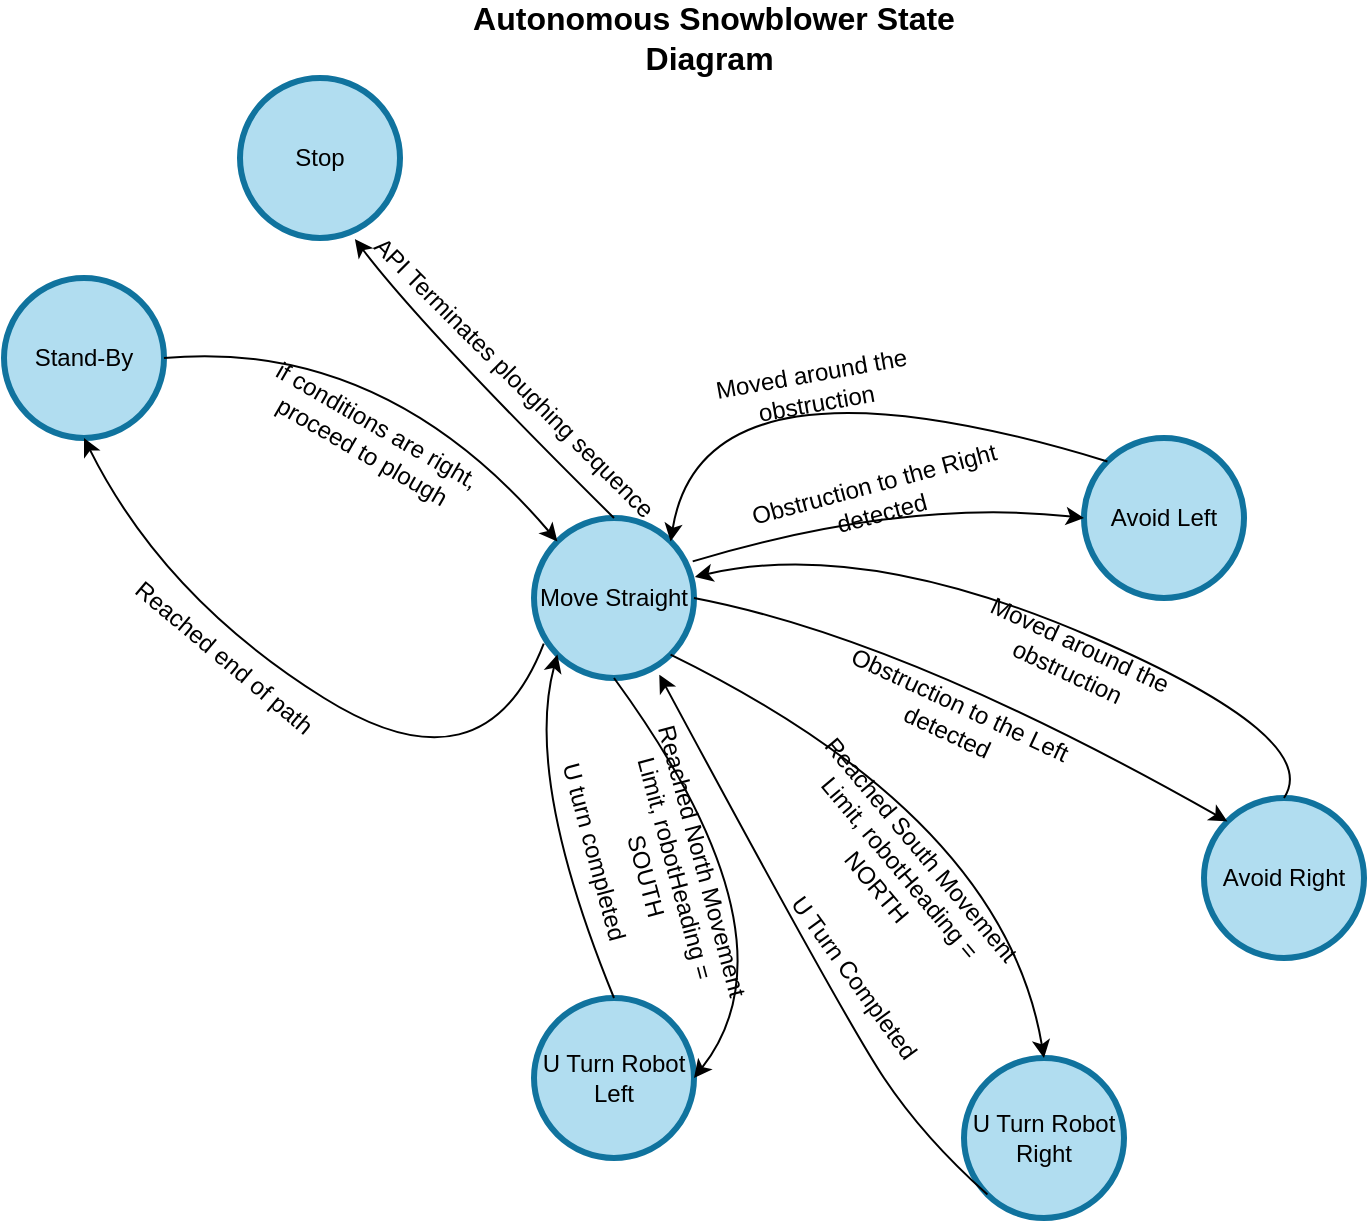 <mxfile version="14.5.8" type="device"><diagram id="bU-X1Ou2hDckUwp8hpwH" name="Page-1"><mxGraphModel dx="1635" dy="848" grid="1" gridSize="10" guides="1" tooltips="1" connect="1" arrows="1" fold="1" page="1" pageScale="1" pageWidth="850" pageHeight="1100" math="0" shadow="0"><root><mxCell id="0"/><mxCell id="1" parent="0"/><mxCell id="lrYq50Pl_eShYfULOiTp-2" value="Stand-By" style="ellipse;whiteSpace=wrap;html=1;aspect=fixed;strokeWidth=3;fillColor=#b1ddf0;strokeColor=#10739e;" parent="1" vertex="1"><mxGeometry x="70" y="140" width="80" height="80" as="geometry"/></mxCell><mxCell id="lrYq50Pl_eShYfULOiTp-3" value="Move Straight" style="ellipse;whiteSpace=wrap;html=1;aspect=fixed;strokeWidth=3;fillColor=#b1ddf0;strokeColor=#10739e;" parent="1" vertex="1"><mxGeometry x="335" y="260" width="80" height="80" as="geometry"/></mxCell><mxCell id="lrYq50Pl_eShYfULOiTp-4" value="Avoid Left" style="ellipse;whiteSpace=wrap;html=1;aspect=fixed;strokeWidth=3;fillColor=#b1ddf0;strokeColor=#10739e;" parent="1" vertex="1"><mxGeometry x="610" y="220" width="80" height="80" as="geometry"/></mxCell><mxCell id="lrYq50Pl_eShYfULOiTp-5" value="Avoid Right" style="ellipse;whiteSpace=wrap;html=1;aspect=fixed;strokeWidth=3;fillColor=#b1ddf0;strokeColor=#10739e;" parent="1" vertex="1"><mxGeometry x="670" y="400" width="80" height="80" as="geometry"/></mxCell><mxCell id="lrYq50Pl_eShYfULOiTp-6" value="U Turn Robot Right" style="ellipse;whiteSpace=wrap;html=1;aspect=fixed;strokeWidth=3;fillColor=#b1ddf0;strokeColor=#10739e;" parent="1" vertex="1"><mxGeometry x="550" y="530" width="80" height="80" as="geometry"/></mxCell><mxCell id="lrYq50Pl_eShYfULOiTp-7" value="" style="curved=1;endArrow=classic;html=1;exitX=1;exitY=0.5;exitDx=0;exitDy=0;entryX=0;entryY=0;entryDx=0;entryDy=0;" parent="1" source="lrYq50Pl_eShYfULOiTp-2" target="lrYq50Pl_eShYfULOiTp-3" edge="1"><mxGeometry width="50" height="50" relative="1" as="geometry"><mxPoint x="260" y="220" as="sourcePoint"/><mxPoint x="310" y="170" as="targetPoint"/><Array as="points"><mxPoint x="260" y="170"/></Array></mxGeometry></mxCell><mxCell id="lrYq50Pl_eShYfULOiTp-8" value="U Turn Robot Left" style="ellipse;whiteSpace=wrap;html=1;aspect=fixed;strokeWidth=3;fillColor=#b1ddf0;strokeColor=#10739e;" parent="1" vertex="1"><mxGeometry x="335" y="500" width="80" height="80" as="geometry"/></mxCell><mxCell id="lrYq50Pl_eShYfULOiTp-9" value="" style="curved=1;endArrow=classic;html=1;exitX=1;exitY=1;exitDx=0;exitDy=0;entryX=0.5;entryY=0;entryDx=0;entryDy=0;" parent="1" source="lrYq50Pl_eShYfULOiTp-3" target="lrYq50Pl_eShYfULOiTp-6" edge="1"><mxGeometry width="50" height="50" relative="1" as="geometry"><mxPoint x="260" y="410" as="sourcePoint"/><mxPoint x="310" y="360" as="targetPoint"/><Array as="points"><mxPoint x="570" y="410"/></Array></mxGeometry></mxCell><mxCell id="lrYq50Pl_eShYfULOiTp-13" value="" style="curved=1;endArrow=classic;html=1;exitX=1;exitY=0.5;exitDx=0;exitDy=0;entryX=0;entryY=0;entryDx=0;entryDy=0;" parent="1" source="lrYq50Pl_eShYfULOiTp-3" target="lrYq50Pl_eShYfULOiTp-5" edge="1"><mxGeometry width="50" height="50" relative="1" as="geometry"><mxPoint x="510" y="370" as="sourcePoint"/><mxPoint x="560" y="320" as="targetPoint"/><Array as="points"><mxPoint x="520" y="320"/></Array></mxGeometry></mxCell><mxCell id="lrYq50Pl_eShYfULOiTp-14" value="" style="curved=1;endArrow=classic;html=1;exitX=0.5;exitY=0;exitDx=0;exitDy=0;entryX=1.006;entryY=0.368;entryDx=0;entryDy=0;entryPerimeter=0;" parent="1" source="lrYq50Pl_eShYfULOiTp-5" target="lrYq50Pl_eShYfULOiTp-3" edge="1"><mxGeometry width="50" height="50" relative="1" as="geometry"><mxPoint x="740" y="350" as="sourcePoint"/><mxPoint x="790" y="300" as="targetPoint"/><Array as="points"><mxPoint x="730" y="370"/><mxPoint x="500" y="270"/></Array></mxGeometry></mxCell><mxCell id="lrYq50Pl_eShYfULOiTp-15" value="" style="curved=1;endArrow=classic;html=1;exitX=0;exitY=0;exitDx=0;exitDy=0;entryX=1;entryY=0;entryDx=0;entryDy=0;" parent="1" source="lrYq50Pl_eShYfULOiTp-4" target="lrYq50Pl_eShYfULOiTp-3" edge="1"><mxGeometry width="50" height="50" relative="1" as="geometry"><mxPoint x="420" y="220" as="sourcePoint"/><mxPoint x="400" y="140" as="targetPoint"/><Array as="points"><mxPoint x="420" y="170"/></Array></mxGeometry></mxCell><mxCell id="lrYq50Pl_eShYfULOiTp-16" value="if conditions are right, proceed to plough" style="text;html=1;strokeColor=none;fillColor=none;align=center;verticalAlign=middle;whiteSpace=wrap;rounded=0;rotation=30;" parent="1" vertex="1"><mxGeometry x="188" y="210" width="130" height="20" as="geometry"/></mxCell><mxCell id="lrYq50Pl_eShYfULOiTp-17" value="Obstruction to the Left detected" style="text;html=1;strokeColor=none;fillColor=none;align=center;verticalAlign=middle;whiteSpace=wrap;rounded=0;rotation=25;" parent="1" vertex="1"><mxGeometry x="480" y="350" width="130" height="20" as="geometry"/></mxCell><mxCell id="lrYq50Pl_eShYfULOiTp-21" value="Reached South Movement Limit, robotHeading = NORTH" style="text;html=1;strokeColor=none;fillColor=none;align=center;verticalAlign=middle;whiteSpace=wrap;rounded=0;rotation=50;" parent="1" vertex="1"><mxGeometry x="440" y="425.32" width="155" height="20" as="geometry"/></mxCell><mxCell id="lrYq50Pl_eShYfULOiTp-24" value="" style="curved=1;endArrow=classic;html=1;exitX=0;exitY=1;exitDx=0;exitDy=0;entryX=0.783;entryY=0.979;entryDx=0;entryDy=0;entryPerimeter=0;" parent="1" source="lrYq50Pl_eShYfULOiTp-6" target="lrYq50Pl_eShYfULOiTp-3" edge="1"><mxGeometry width="50" height="50" relative="1" as="geometry"><mxPoint x="430" y="630" as="sourcePoint"/><mxPoint x="480" y="580" as="targetPoint"/><Array as="points"><mxPoint x="530" y="570"/><mxPoint x="490" y="510"/></Array></mxGeometry></mxCell><mxCell id="lrYq50Pl_eShYfULOiTp-25" value="" style="curved=1;endArrow=classic;html=1;exitX=0.5;exitY=0;exitDx=0;exitDy=0;entryX=0;entryY=1;entryDx=0;entryDy=0;" parent="1" source="lrYq50Pl_eShYfULOiTp-8" target="lrYq50Pl_eShYfULOiTp-3" edge="1"><mxGeometry width="50" height="50" relative="1" as="geometry"><mxPoint x="320" y="430" as="sourcePoint"/><mxPoint x="370" y="380" as="targetPoint"/><Array as="points"><mxPoint x="330" y="390"/></Array></mxGeometry></mxCell><mxCell id="lrYq50Pl_eShYfULOiTp-26" value="U Turn Completed" style="text;html=1;strokeColor=none;fillColor=none;align=center;verticalAlign=middle;whiteSpace=wrap;rounded=0;rotation=54;" parent="1" vertex="1"><mxGeometry x="418" y="480" width="154" height="20" as="geometry"/></mxCell><mxCell id="lrYq50Pl_eShYfULOiTp-27" value="U turn completed" style="text;html=1;strokeColor=none;fillColor=none;align=center;verticalAlign=middle;whiteSpace=wrap;rounded=0;rotation=75;" parent="1" vertex="1"><mxGeometry x="280" y="417" width="170" height="20" as="geometry"/></mxCell><mxCell id="lrYq50Pl_eShYfULOiTp-29" value="" style="curved=1;endArrow=classic;html=1;exitX=0.5;exitY=0;exitDx=0;exitDy=0;entryX=0.718;entryY=1.007;entryDx=0;entryDy=0;entryPerimeter=0;" parent="1" source="lrYq50Pl_eShYfULOiTp-3" target="cpeu7UxeHWTv4O9JJguH-5" edge="1"><mxGeometry width="50" height="50" relative="1" as="geometry"><mxPoint x="290" y="200" as="sourcePoint"/><mxPoint x="340" y="150" as="targetPoint"/><Array as="points"><mxPoint x="280" y="166"/></Array></mxGeometry></mxCell><mxCell id="lrYq50Pl_eShYfULOiTp-30" value="API Terminates ploughing sequence" style="text;html=1;strokeColor=none;fillColor=none;align=center;verticalAlign=middle;whiteSpace=wrap;rounded=0;rotation=45;" parent="1" vertex="1"><mxGeometry x="210" y="180" width="230" height="20" as="geometry"/></mxCell><mxCell id="lrYq50Pl_eShYfULOiTp-31" value="" style="curved=1;endArrow=classic;html=1;exitX=0.5;exitY=1;exitDx=0;exitDy=0;entryX=1;entryY=0.5;entryDx=0;entryDy=0;" parent="1" source="lrYq50Pl_eShYfULOiTp-3" target="lrYq50Pl_eShYfULOiTp-8" edge="1"><mxGeometry width="50" height="50" relative="1" as="geometry"><mxPoint x="260" y="320" as="sourcePoint"/><mxPoint x="180" y="320" as="targetPoint"/><Array as="points"><mxPoint x="470" y="470"/></Array></mxGeometry></mxCell><mxCell id="lrYq50Pl_eShYfULOiTp-32" value="Reached North Movement Limit, robotHeading = SOUTH" style="text;html=1;strokeColor=none;fillColor=none;align=center;verticalAlign=middle;whiteSpace=wrap;rounded=0;rotation=75;" parent="1" vertex="1"><mxGeometry x="330" y="425.32" width="150" height="20" as="geometry"/></mxCell><mxCell id="lrYq50Pl_eShYfULOiTp-38" value="" style="curved=1;endArrow=classic;html=1;exitX=0.061;exitY=0.785;exitDx=0;exitDy=0;exitPerimeter=0;entryX=0.5;entryY=1;entryDx=0;entryDy=0;" parent="1" source="lrYq50Pl_eShYfULOiTp-3" target="lrYq50Pl_eShYfULOiTp-2" edge="1"><mxGeometry width="50" height="50" relative="1" as="geometry"><mxPoint x="150" y="450" as="sourcePoint"/><mxPoint x="235.44" y="483.92" as="targetPoint"/><Array as="points"><mxPoint x="310" y="400"/><mxPoint x="150" y="300"/></Array></mxGeometry></mxCell><mxCell id="lrYq50Pl_eShYfULOiTp-39" value="Reached end of path" style="text;html=1;strokeColor=none;fillColor=none;align=center;verticalAlign=middle;whiteSpace=wrap;rounded=0;rotation=40;" parent="1" vertex="1"><mxGeometry x="110" y="320" width="140" height="20" as="geometry"/></mxCell><mxCell id="lrYq50Pl_eShYfULOiTp-42" value="&lt;b&gt;Autonomous Snowblower State Diagram&amp;nbsp;&lt;/b&gt;" style="text;html=1;strokeColor=none;fillColor=none;align=center;verticalAlign=middle;whiteSpace=wrap;rounded=0;fontSize=16;" parent="1" vertex="1"><mxGeometry x="270" y="10" width="310" height="20" as="geometry"/></mxCell><mxCell id="cpeu7UxeHWTv4O9JJguH-4" value="Moved around the obstruction" style="text;html=1;strokeColor=none;fillColor=none;align=center;verticalAlign=middle;whiteSpace=wrap;rounded=0;rotation=25;" vertex="1" parent="1"><mxGeometry x="540" y="320" width="130" height="20" as="geometry"/></mxCell><mxCell id="cpeu7UxeHWTv4O9JJguH-5" value="Stop" style="ellipse;whiteSpace=wrap;html=1;aspect=fixed;strokeWidth=3;fillColor=#b1ddf0;strokeColor=#10739e;" vertex="1" parent="1"><mxGeometry x="188" y="40" width="80" height="80" as="geometry"/></mxCell><mxCell id="cpeu7UxeHWTv4O9JJguH-6" value="" style="curved=1;endArrow=classic;html=1;exitX=0.992;exitY=0.271;exitDx=0;exitDy=0;entryX=0;entryY=0.5;entryDx=0;entryDy=0;exitPerimeter=0;" edge="1" parent="1" source="lrYq50Pl_eShYfULOiTp-3" target="lrYq50Pl_eShYfULOiTp-4"><mxGeometry width="50" height="50" relative="1" as="geometry"><mxPoint x="425" y="310" as="sourcePoint"/><mxPoint x="691.716" y="421.716" as="targetPoint"/><Array as="points"><mxPoint x="520" y="250"/></Array></mxGeometry></mxCell><mxCell id="cpeu7UxeHWTv4O9JJguH-7" value="Obstruction to the Right detected" style="text;html=1;strokeColor=none;fillColor=none;align=center;verticalAlign=middle;whiteSpace=wrap;rounded=0;rotation=-15;" vertex="1" parent="1"><mxGeometry x="442" y="240" width="130" height="20" as="geometry"/></mxCell><mxCell id="cpeu7UxeHWTv4O9JJguH-8" value="Moved around the obstruction" style="text;html=1;strokeColor=none;fillColor=none;align=center;verticalAlign=middle;whiteSpace=wrap;rounded=0;rotation=-10;" vertex="1" parent="1"><mxGeometry x="410" y="185" width="130" height="20" as="geometry"/></mxCell></root></mxGraphModel></diagram></mxfile>